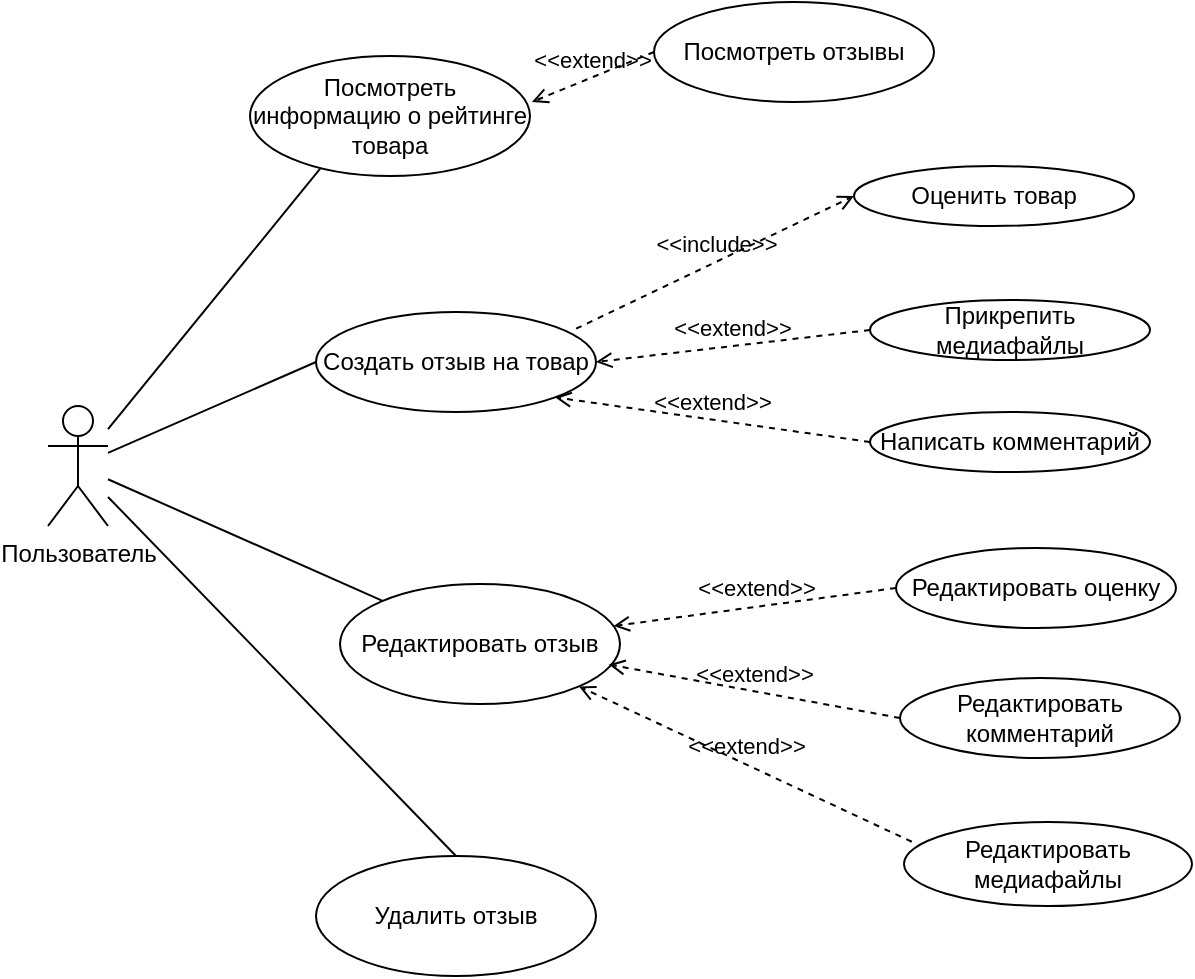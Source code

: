 <mxfile version="25.0.3">
  <diagram name="use case" id="Vkya6XpxikeWGtHIpvci">
    <mxGraphModel grid="0" page="0" gridSize="10" guides="1" tooltips="1" connect="1" arrows="1" fold="1" pageScale="1" pageWidth="827" pageHeight="1169" math="0" shadow="0">
      <root>
        <mxCell id="0" />
        <mxCell id="1" parent="0" />
        <mxCell id="YUMYl6FpGfAwoP9M-giy-14" style="rounded=0;orthogonalLoop=1;jettySize=auto;html=1;endArrow=none;endFill=0;entryX=0.263;entryY=0.904;entryDx=0;entryDy=0;entryPerimeter=0;" edge="1" parent="1" source="YUMYl6FpGfAwoP9M-giy-1" target="YUMYl6FpGfAwoP9M-giy-11">
          <mxGeometry relative="1" as="geometry">
            <mxPoint x="110" y="150" as="sourcePoint" />
            <mxPoint x="163" y="87.0" as="targetPoint" />
            <Array as="points" />
          </mxGeometry>
        </mxCell>
        <mxCell id="YUMYl6FpGfAwoP9M-giy-1" value="Пользователь" style="shape=umlActor;verticalLabelPosition=bottom;verticalAlign=top;html=1;outlineConnect=0;" vertex="1" parent="1">
          <mxGeometry x="32" y="165" width="30" height="60" as="geometry" />
        </mxCell>
        <mxCell id="YUMYl6FpGfAwoP9M-giy-9" value="Посмотреть отзывы" style="ellipse;whiteSpace=wrap;html=1;" vertex="1" parent="1">
          <mxGeometry x="335" y="-37" width="140" height="50" as="geometry" />
        </mxCell>
        <mxCell id="YUMYl6FpGfAwoP9M-giy-11" value="Посмотреть информацию о рейтинге товара" style="ellipse;whiteSpace=wrap;html=1;" vertex="1" parent="1">
          <mxGeometry x="133" y="-10" width="140" height="60" as="geometry" />
        </mxCell>
        <mxCell id="YUMYl6FpGfAwoP9M-giy-18" value="Создать отзыв на товар" style="ellipse;whiteSpace=wrap;html=1;" vertex="1" parent="1">
          <mxGeometry x="166" y="118" width="140" height="50" as="geometry" />
        </mxCell>
        <mxCell id="YUMYl6FpGfAwoP9M-giy-20" value="" style="endArrow=none;startArrow=none;endFill=0;startFill=0;endSize=8;html=1;verticalAlign=bottom;labelBackgroundColor=none;strokeWidth=1;rounded=0;entryX=0;entryY=0.5;entryDx=0;entryDy=0;" edge="1" parent="1" source="YUMYl6FpGfAwoP9M-giy-1" target="YUMYl6FpGfAwoP9M-giy-18">
          <mxGeometry width="160" relative="1" as="geometry">
            <mxPoint x="78" y="175" as="sourcePoint" />
            <mxPoint x="160.004" y="192.796" as="targetPoint" />
          </mxGeometry>
        </mxCell>
        <mxCell id="YUMYl6FpGfAwoP9M-giy-21" value="Оценить товар" style="ellipse;whiteSpace=wrap;html=1;" vertex="1" parent="1">
          <mxGeometry x="435" y="45" width="140" height="30" as="geometry" />
        </mxCell>
        <mxCell id="YUMYl6FpGfAwoP9M-giy-23" value="Прикрепить медиафайлы" style="ellipse;whiteSpace=wrap;html=1;" vertex="1" parent="1">
          <mxGeometry x="443" y="112" width="140" height="30" as="geometry" />
        </mxCell>
        <mxCell id="YUMYl6FpGfAwoP9M-giy-24" value="Написать комментарий" style="ellipse;whiteSpace=wrap;html=1;" vertex="1" parent="1">
          <mxGeometry x="443" y="168" width="140" height="30" as="geometry" />
        </mxCell>
        <mxCell id="YUMYl6FpGfAwoP9M-giy-25" value="&amp;lt;&amp;lt;include&amp;gt;&amp;gt;" style="html=1;verticalAlign=bottom;labelBackgroundColor=none;endArrow=open;endFill=0;dashed=1;rounded=0;exitX=0.929;exitY=0.167;exitDx=0;exitDy=0;exitPerimeter=0;entryX=0;entryY=0.5;entryDx=0;entryDy=0;" edge="1" parent="1" source="YUMYl6FpGfAwoP9M-giy-18" target="YUMYl6FpGfAwoP9M-giy-21">
          <mxGeometry x="0.004" width="160" relative="1" as="geometry">
            <mxPoint x="285" y="72" as="sourcePoint" />
            <mxPoint x="370" y="70" as="targetPoint" />
            <mxPoint as="offset" />
          </mxGeometry>
        </mxCell>
        <mxCell id="YUMYl6FpGfAwoP9M-giy-28" value="&amp;lt;&amp;lt;extend&amp;gt;&amp;gt;" style="html=1;verticalAlign=bottom;labelBackgroundColor=none;endArrow=open;endFill=0;dashed=1;rounded=0;exitX=0;exitY=0.5;exitDx=0;exitDy=0;entryX=1;entryY=1;entryDx=0;entryDy=0;" edge="1" parent="1" source="YUMYl6FpGfAwoP9M-giy-24" target="YUMYl6FpGfAwoP9M-giy-18">
          <mxGeometry width="160" relative="1" as="geometry">
            <mxPoint x="358" y="239" as="sourcePoint" />
            <mxPoint x="302" y="215" as="targetPoint" />
          </mxGeometry>
        </mxCell>
        <mxCell id="YUMYl6FpGfAwoP9M-giy-29" value="&amp;lt;&amp;lt;extend&amp;gt;&amp;gt;" style="html=1;verticalAlign=bottom;labelBackgroundColor=none;endArrow=open;endFill=0;dashed=1;rounded=0;exitX=0;exitY=0.5;exitDx=0;exitDy=0;entryX=1;entryY=0.5;entryDx=0;entryDy=0;" edge="1" parent="1" source="YUMYl6FpGfAwoP9M-giy-23" target="YUMYl6FpGfAwoP9M-giy-18">
          <mxGeometry width="160" relative="1" as="geometry">
            <mxPoint x="430.503" y="164.393" as="sourcePoint" />
            <mxPoint x="289" y="221" as="targetPoint" />
          </mxGeometry>
        </mxCell>
        <mxCell id="YUMYl6FpGfAwoP9M-giy-30" value="Редактировать отзыв" style="ellipse;whiteSpace=wrap;html=1;" vertex="1" parent="1">
          <mxGeometry x="178" y="254" width="140" height="60" as="geometry" />
        </mxCell>
        <mxCell id="YUMYl6FpGfAwoP9M-giy-31" value="Редактировать оценку" style="ellipse;whiteSpace=wrap;html=1;" vertex="1" parent="1">
          <mxGeometry x="456" y="236" width="140" height="40" as="geometry" />
        </mxCell>
        <mxCell id="YUMYl6FpGfAwoP9M-giy-32" value="Редактировать комментарий" style="ellipse;whiteSpace=wrap;html=1;" vertex="1" parent="1">
          <mxGeometry x="458" y="301" width="140" height="40" as="geometry" />
        </mxCell>
        <mxCell id="YUMYl6FpGfAwoP9M-giy-35" value="" style="endArrow=none;startArrow=none;endFill=0;startFill=0;endSize=8;html=1;verticalAlign=bottom;labelBackgroundColor=none;strokeWidth=1;rounded=0;" edge="1" parent="1" source="YUMYl6FpGfAwoP9M-giy-1" target="YUMYl6FpGfAwoP9M-giy-30">
          <mxGeometry width="160" relative="1" as="geometry">
            <mxPoint x="120" y="220" as="sourcePoint" />
            <mxPoint x="160" y="270" as="targetPoint" />
          </mxGeometry>
        </mxCell>
        <mxCell id="2vMgvUg8oF1AUKg65rDo-1" value="Удалить отзыв" style="ellipse;whiteSpace=wrap;html=1;" vertex="1" parent="1">
          <mxGeometry x="166" y="390" width="140" height="60" as="geometry" />
        </mxCell>
        <mxCell id="2vMgvUg8oF1AUKg65rDo-3" value="Редактировать медиафайлы" style="ellipse;whiteSpace=wrap;html=1;" vertex="1" parent="1">
          <mxGeometry x="460" y="373" width="144" height="42" as="geometry" />
        </mxCell>
        <mxCell id="2vMgvUg8oF1AUKg65rDo-7" value="" style="endArrow=none;startArrow=none;endFill=0;startFill=0;endSize=8;html=1;verticalAlign=bottom;labelBackgroundColor=none;strokeWidth=1;rounded=0;entryX=0.5;entryY=0;entryDx=0;entryDy=0;" edge="1" parent="1" source="YUMYl6FpGfAwoP9M-giy-1" target="2vMgvUg8oF1AUKg65rDo-1">
          <mxGeometry width="160" relative="1" as="geometry">
            <mxPoint x="99" y="254" as="sourcePoint" />
            <mxPoint x="201" y="367" as="targetPoint" />
          </mxGeometry>
        </mxCell>
        <mxCell id="2vMgvUg8oF1AUKg65rDo-8" value="&amp;lt;&amp;lt;extend&amp;gt;&amp;gt;" style="html=1;verticalAlign=bottom;labelBackgroundColor=none;endArrow=open;endFill=0;dashed=1;rounded=0;exitX=0;exitY=0.5;exitDx=0;exitDy=0;" edge="1" parent="1" source="YUMYl6FpGfAwoP9M-giy-31" target="YUMYl6FpGfAwoP9M-giy-30">
          <mxGeometry width="160" relative="1" as="geometry">
            <mxPoint x="441" y="215" as="sourcePoint" />
            <mxPoint x="289" y="213" as="targetPoint" />
          </mxGeometry>
        </mxCell>
        <mxCell id="2vMgvUg8oF1AUKg65rDo-9" value="&amp;lt;&amp;lt;extend&amp;gt;&amp;gt;" style="html=1;verticalAlign=bottom;labelBackgroundColor=none;endArrow=open;endFill=0;dashed=1;rounded=0;exitX=0;exitY=0.5;exitDx=0;exitDy=0;entryX=0.96;entryY=0.671;entryDx=0;entryDy=0;entryPerimeter=0;" edge="1" parent="1" source="YUMYl6FpGfAwoP9M-giy-32" target="YUMYl6FpGfAwoP9M-giy-30">
          <mxGeometry width="160" relative="1" as="geometry">
            <mxPoint x="451" y="225" as="sourcePoint" />
            <mxPoint x="299" y="223" as="targetPoint" />
          </mxGeometry>
        </mxCell>
        <mxCell id="2vMgvUg8oF1AUKg65rDo-10" value="&amp;lt;&amp;lt;extend&amp;gt;&amp;gt;" style="html=1;verticalAlign=bottom;labelBackgroundColor=none;endArrow=open;endFill=0;dashed=1;rounded=0;exitX=0.027;exitY=0.235;exitDx=0;exitDy=0;entryX=1;entryY=1;entryDx=0;entryDy=0;exitPerimeter=0;" edge="1" parent="1" source="2vMgvUg8oF1AUKg65rDo-3" target="YUMYl6FpGfAwoP9M-giy-30">
          <mxGeometry width="160" relative="1" as="geometry">
            <mxPoint x="461" y="235" as="sourcePoint" />
            <mxPoint x="309" y="233" as="targetPoint" />
          </mxGeometry>
        </mxCell>
        <mxCell id="arGfxon3yxDQKFXbJPRg-1" value="&amp;lt;&amp;lt;extend&amp;gt;&amp;gt;" style="html=1;verticalAlign=bottom;labelBackgroundColor=none;endArrow=open;endFill=0;dashed=1;rounded=0;exitX=0;exitY=0.5;exitDx=0;exitDy=0;entryX=1.007;entryY=0.383;entryDx=0;entryDy=0;entryPerimeter=0;" edge="1" parent="1" source="YUMYl6FpGfAwoP9M-giy-9" target="YUMYl6FpGfAwoP9M-giy-11">
          <mxGeometry width="160" relative="1" as="geometry">
            <mxPoint x="450" y="129" as="sourcePoint" />
            <mxPoint x="310" y="195" as="targetPoint" />
          </mxGeometry>
        </mxCell>
      </root>
    </mxGraphModel>
  </diagram>
</mxfile>
